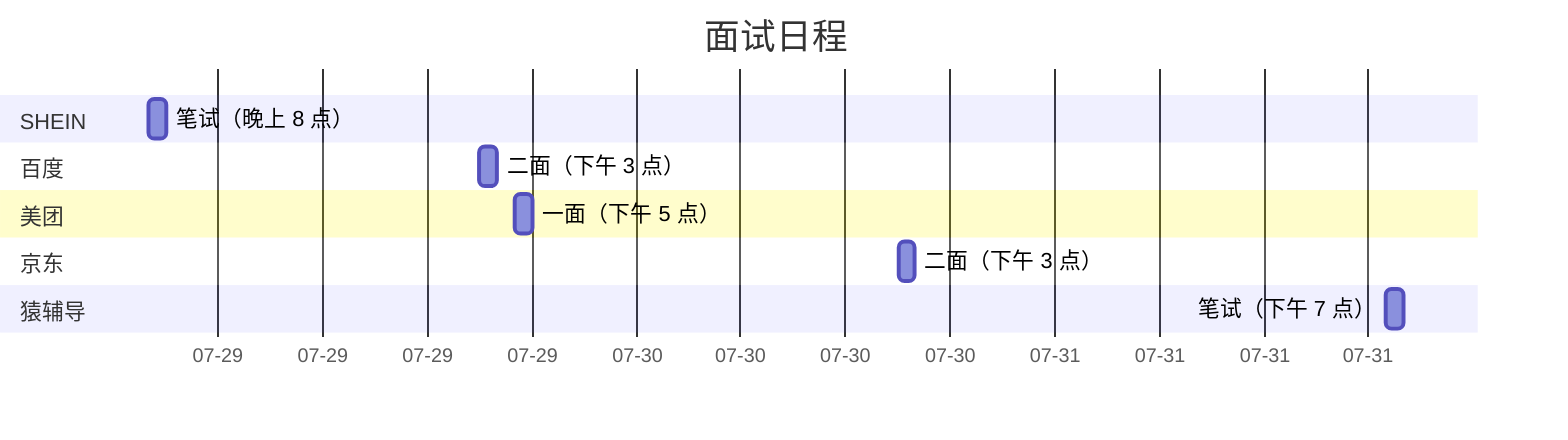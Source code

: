 gantt
    axisFormat  %m-%d
    title 面试日程
    dateFormat  YYYY-MM-DD-H
    section SHEIN
    笔试（晚上 8 点）           :2021-07-28-20, 1h
    section 百度
    二面（下午 3 点）:2021-07-29-15, 1h
    section 美团
    一面（下午 5 点）:2021-07-29-17, 1h
    section 京东
    二面（下午 3 点）: 2021-07-30-15, 1h
    section 猿辅导
    笔试（下午 7 点）: 2021-07-31-19, 1h